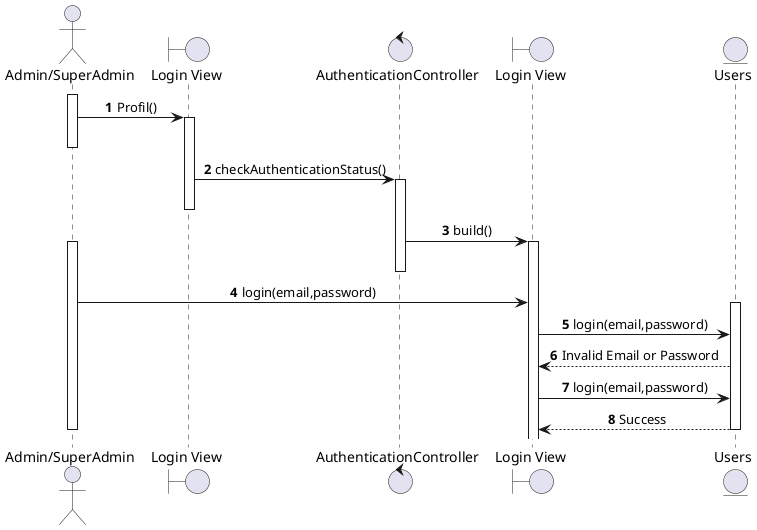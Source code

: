 @startuml User Verification notSuccess
actor "Admin/SuperAdmin"  as User
boundary "Login View" as HomeView
control AuthenticationController 
boundary "Login View" as LoginView
entity Users as UserModel

autonumber
' autoactivate on
skinparam SequenceMessageAlignment center
activate User
User->HomeView : Profil()
activate HomeView
deactivate User
HomeView->AuthenticationController : checkAuthenticationStatus()
activate AuthenticationController
deactivate HomeView
AuthenticationController->LoginView : build()
activate LoginView
deactivate AuthenticationController
activate User
User->LoginView : login(email,password)
activate UserModel
LoginView->UserModel: login(email,password)
UserModel-->LoginView: Invalid Email or Password

LoginView->UserModel: login(email,password)
UserModel-->LoginView: Success

deactivate User
deactivate UserModel

@enduml